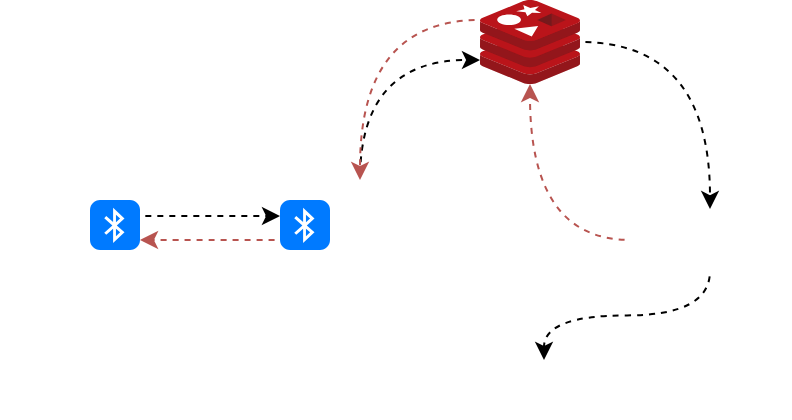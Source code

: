 <mxfile version="24.7.5">
  <diagram name="Page-1" id="9sXMO7F1T7nSCZ4vp9A7">
    <mxGraphModel dx="998" dy="659" grid="1" gridSize="10" guides="1" tooltips="1" connect="1" arrows="1" fold="1" page="1" pageScale="1" pageWidth="850" pageHeight="1100" math="0" shadow="0">
      <root>
        <mxCell id="0" />
        <mxCell id="1" parent="0" />
        <mxCell id="MOg9VTGPfDZl-vBDxAIG-1" value="" style="shape=image;html=1;verticalAlign=top;verticalLabelPosition=bottom;labelBackgroundColor=#ffffff;imageAspect=0;aspect=fixed;image=https://cdn4.iconfinder.com/data/icons/transportation-and-vehicle/128/Transportation_And_Vehicle_3-03-128.png" vertex="1" parent="1">
          <mxGeometry x="110" y="250" width="60" height="60" as="geometry" />
        </mxCell>
        <mxCell id="MOg9VTGPfDZl-vBDxAIG-15" style="edgeStyle=orthogonalEdgeStyle;rounded=0;orthogonalLoop=1;jettySize=auto;html=1;startArrow=none;startFill=0;dashed=1;flowAnimation=1;" edge="1" parent="1">
          <mxGeometry relative="1" as="geometry">
            <mxPoint x="180" y="258.034" as="sourcePoint" />
            <mxPoint x="250" y="258.034" as="targetPoint" />
            <Array as="points">
              <mxPoint x="220" y="258" />
              <mxPoint x="220" y="258" />
            </Array>
          </mxGeometry>
        </mxCell>
        <mxCell id="MOg9VTGPfDZl-vBDxAIG-2" value="" style="html=1;strokeWidth=1;shadow=0;dashed=0;shape=mxgraph.ios7.misc.bluetooth;fillColor=#007AFF;strokeColor=none;buttonText=;strokeColor2=#222222;fontColor=#222222;fontSize=8;verticalLabelPosition=bottom;verticalAlign=top;align=center;sketch=0;" vertex="1" parent="1">
          <mxGeometry x="155" y="250" width="25" height="25" as="geometry" />
        </mxCell>
        <mxCell id="MOg9VTGPfDZl-vBDxAIG-19" style="edgeStyle=orthogonalEdgeStyle;rounded=0;orthogonalLoop=1;jettySize=auto;html=1;curved=1;dashed=1;flowAnimation=1;fillColor=#f8cecc;strokeColor=#b85450;" edge="1" parent="1" source="MOg9VTGPfDZl-vBDxAIG-4" target="MOg9VTGPfDZl-vBDxAIG-2">
          <mxGeometry relative="1" as="geometry">
            <Array as="points">
              <mxPoint x="210" y="270" />
              <mxPoint x="210" y="270" />
            </Array>
          </mxGeometry>
        </mxCell>
        <mxCell id="MOg9VTGPfDZl-vBDxAIG-4" value="" style="html=1;strokeWidth=1;shadow=0;dashed=0;shape=mxgraph.ios7.misc.bluetooth;fillColor=#007AFF;strokeColor=none;buttonText=;strokeColor2=#222222;fontColor=#222222;fontSize=8;verticalLabelPosition=bottom;verticalAlign=top;align=center;sketch=0;" vertex="1" parent="1">
          <mxGeometry x="250" y="250" width="25" height="25" as="geometry" />
        </mxCell>
        <mxCell id="MOg9VTGPfDZl-vBDxAIG-8" style="edgeStyle=orthogonalEdgeStyle;rounded=0;orthogonalLoop=1;jettySize=auto;html=1;curved=1;dashed=1;startArrow=none;startFill=0;flowAnimation=1;" edge="1" parent="1" source="MOg9VTGPfDZl-vBDxAIG-5" target="MOg9VTGPfDZl-vBDxAIG-7">
          <mxGeometry relative="1" as="geometry">
            <Array as="points">
              <mxPoint x="290" y="180" />
            </Array>
          </mxGeometry>
        </mxCell>
        <mxCell id="MOg9VTGPfDZl-vBDxAIG-5" value="" style="shape=image;html=1;verticalAlign=top;verticalLabelPosition=bottom;labelBackgroundColor=#ffffff;imageAspect=0;aspect=fixed;image=https://cdn4.iconfinder.com/data/icons/computer-and-web-2/500/Network-128.png" vertex="1" parent="1">
          <mxGeometry x="260" y="240" width="60" height="60" as="geometry" />
        </mxCell>
        <mxCell id="MOg9VTGPfDZl-vBDxAIG-14" style="edgeStyle=orthogonalEdgeStyle;rounded=0;orthogonalLoop=1;jettySize=auto;html=1;curved=1;dashed=1;flowAnimation=1;" edge="1" parent="1" source="MOg9VTGPfDZl-vBDxAIG-7" target="MOg9VTGPfDZl-vBDxAIG-9">
          <mxGeometry relative="1" as="geometry" />
        </mxCell>
        <mxCell id="MOg9VTGPfDZl-vBDxAIG-17" style="edgeStyle=orthogonalEdgeStyle;rounded=0;orthogonalLoop=1;jettySize=auto;html=1;curved=1;dashed=1;flowAnimation=1;fillColor=#f8cecc;strokeColor=#b85450;" edge="1" parent="1" source="MOg9VTGPfDZl-vBDxAIG-7" target="MOg9VTGPfDZl-vBDxAIG-5">
          <mxGeometry relative="1" as="geometry">
            <Array as="points">
              <mxPoint x="290" y="160" />
            </Array>
          </mxGeometry>
        </mxCell>
        <mxCell id="MOg9VTGPfDZl-vBDxAIG-7" value="" style="image;sketch=0;aspect=fixed;html=1;points=[];align=center;fontSize=12;image=img/lib/mscae/Cache_Redis_Product.svg;" vertex="1" parent="1">
          <mxGeometry x="350" y="150" width="50" height="42" as="geometry" />
        </mxCell>
        <mxCell id="MOg9VTGPfDZl-vBDxAIG-12" style="edgeStyle=orthogonalEdgeStyle;rounded=0;orthogonalLoop=1;jettySize=auto;html=1;entryX=0.5;entryY=0;entryDx=0;entryDy=0;curved=1;dashed=1;flowAnimation=1;" edge="1" parent="1" source="MOg9VTGPfDZl-vBDxAIG-9" target="MOg9VTGPfDZl-vBDxAIG-11">
          <mxGeometry relative="1" as="geometry" />
        </mxCell>
        <mxCell id="MOg9VTGPfDZl-vBDxAIG-16" style="edgeStyle=orthogonalEdgeStyle;rounded=0;orthogonalLoop=1;jettySize=auto;html=1;curved=1;dashed=1;flowAnimation=1;fillColor=#f8cecc;strokeColor=#b85450;" edge="1" parent="1" source="MOg9VTGPfDZl-vBDxAIG-9" target="MOg9VTGPfDZl-vBDxAIG-7">
          <mxGeometry relative="1" as="geometry" />
        </mxCell>
        <mxCell id="MOg9VTGPfDZl-vBDxAIG-9" value="" style="shape=image;verticalLabelPosition=bottom;labelBackgroundColor=default;verticalAlign=top;aspect=fixed;imageAspect=0;image=https://beam.apache.org/images/logos/full-color/name-right/beam-logo-full-color-name-right-1000.png;clipPath=inset(30% 0% 31.33% 0%);" vertex="1" parent="1">
          <mxGeometry x="425" y="254.53" width="80" height="30.933" as="geometry" />
        </mxCell>
        <mxCell id="MOg9VTGPfDZl-vBDxAIG-11" value="" style="shape=image;verticalLabelPosition=bottom;labelBackgroundColor=default;verticalAlign=top;aspect=fixed;imageAspect=0;image=https://miro.medium.com/v2/resize:fit:1198/1*MzpclhSFds7U6sWOeHzwjg.png;" vertex="1" parent="1">
          <mxGeometry x="320" y="330" width="124" height="28.77" as="geometry" />
        </mxCell>
      </root>
    </mxGraphModel>
  </diagram>
</mxfile>
